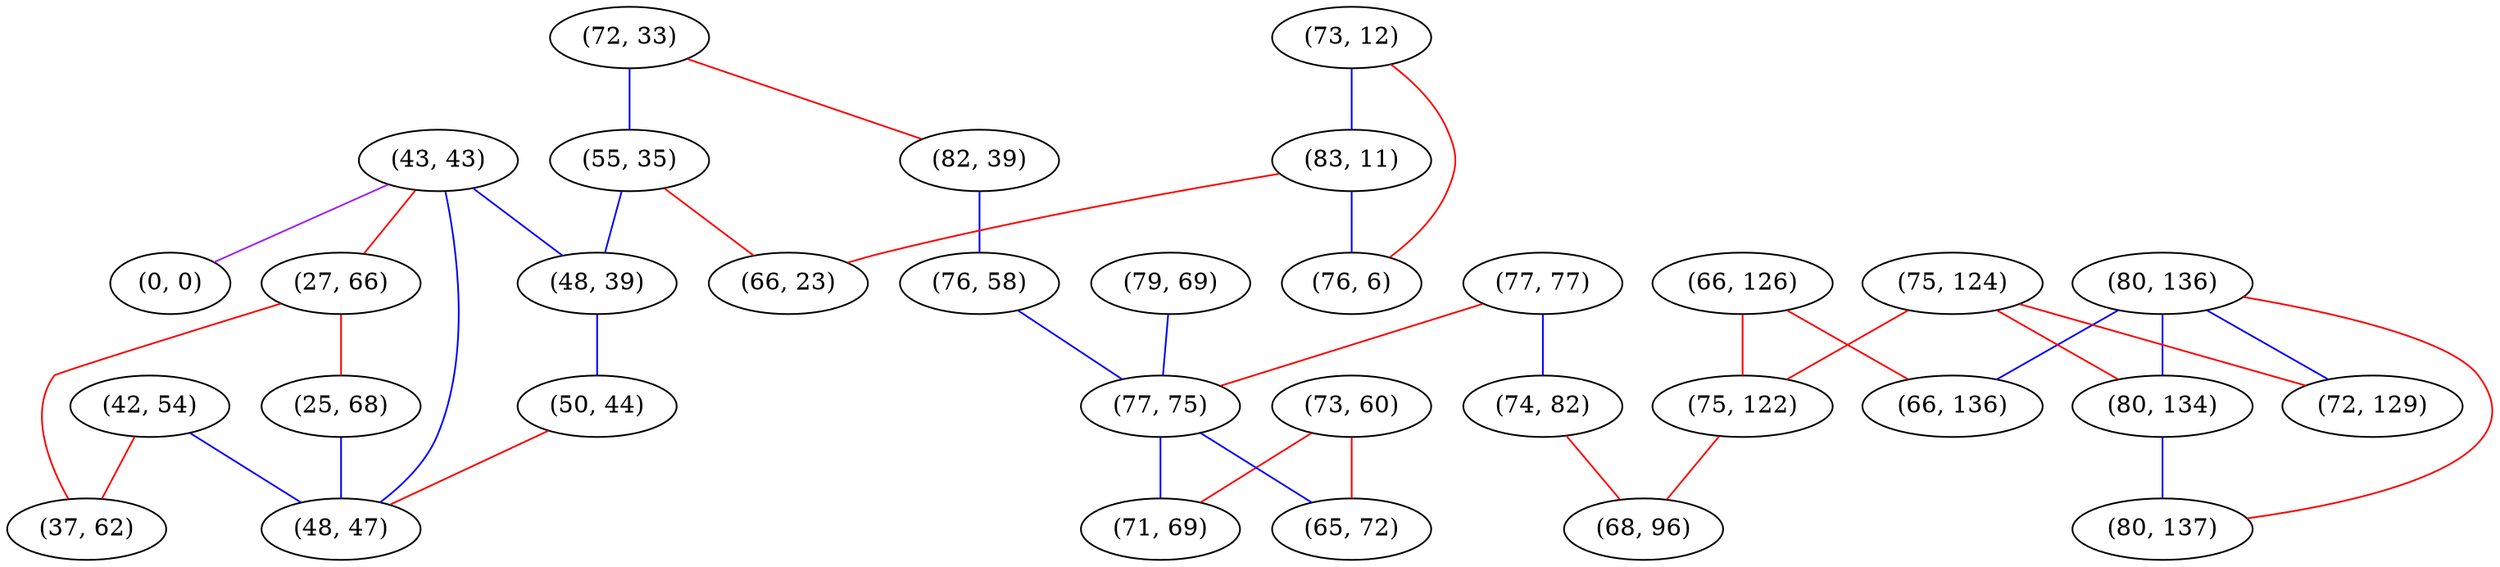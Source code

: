 graph "" {
"(43, 43)";
"(72, 33)";
"(66, 126)";
"(73, 60)";
"(82, 39)";
"(55, 35)";
"(79, 69)";
"(77, 77)";
"(80, 136)";
"(75, 124)";
"(75, 122)";
"(74, 82)";
"(76, 58)";
"(42, 54)";
"(73, 12)";
"(77, 75)";
"(80, 134)";
"(0, 0)";
"(80, 137)";
"(66, 136)";
"(71, 69)";
"(27, 66)";
"(83, 11)";
"(48, 39)";
"(37, 62)";
"(50, 44)";
"(25, 68)";
"(72, 129)";
"(76, 6)";
"(66, 23)";
"(65, 72)";
"(48, 47)";
"(68, 96)";
"(43, 43)" -- "(27, 66)"  [color=red, key=0, weight=1];
"(43, 43)" -- "(0, 0)"  [color=purple, key=0, weight=4];
"(43, 43)" -- "(48, 47)"  [color=blue, key=0, weight=3];
"(43, 43)" -- "(48, 39)"  [color=blue, key=0, weight=3];
"(72, 33)" -- "(82, 39)"  [color=red, key=0, weight=1];
"(72, 33)" -- "(55, 35)"  [color=blue, key=0, weight=3];
"(66, 126)" -- "(66, 136)"  [color=red, key=0, weight=1];
"(66, 126)" -- "(75, 122)"  [color=red, key=0, weight=1];
"(73, 60)" -- "(65, 72)"  [color=red, key=0, weight=1];
"(73, 60)" -- "(71, 69)"  [color=red, key=0, weight=1];
"(82, 39)" -- "(76, 58)"  [color=blue, key=0, weight=3];
"(55, 35)" -- "(66, 23)"  [color=red, key=0, weight=1];
"(55, 35)" -- "(48, 39)"  [color=blue, key=0, weight=3];
"(79, 69)" -- "(77, 75)"  [color=blue, key=0, weight=3];
"(77, 77)" -- "(74, 82)"  [color=blue, key=0, weight=3];
"(77, 77)" -- "(77, 75)"  [color=red, key=0, weight=1];
"(80, 136)" -- "(80, 137)"  [color=red, key=0, weight=1];
"(80, 136)" -- "(66, 136)"  [color=blue, key=0, weight=3];
"(80, 136)" -- "(72, 129)"  [color=blue, key=0, weight=3];
"(80, 136)" -- "(80, 134)"  [color=blue, key=0, weight=3];
"(75, 124)" -- "(72, 129)"  [color=red, key=0, weight=1];
"(75, 124)" -- "(80, 134)"  [color=red, key=0, weight=1];
"(75, 124)" -- "(75, 122)"  [color=red, key=0, weight=1];
"(75, 122)" -- "(68, 96)"  [color=red, key=0, weight=1];
"(74, 82)" -- "(68, 96)"  [color=red, key=0, weight=1];
"(76, 58)" -- "(77, 75)"  [color=blue, key=0, weight=3];
"(42, 54)" -- "(37, 62)"  [color=red, key=0, weight=1];
"(42, 54)" -- "(48, 47)"  [color=blue, key=0, weight=3];
"(73, 12)" -- "(76, 6)"  [color=red, key=0, weight=1];
"(73, 12)" -- "(83, 11)"  [color=blue, key=0, weight=3];
"(77, 75)" -- "(65, 72)"  [color=blue, key=0, weight=3];
"(77, 75)" -- "(71, 69)"  [color=blue, key=0, weight=3];
"(80, 134)" -- "(80, 137)"  [color=blue, key=0, weight=3];
"(27, 66)" -- "(37, 62)"  [color=red, key=0, weight=1];
"(27, 66)" -- "(25, 68)"  [color=red, key=0, weight=1];
"(83, 11)" -- "(66, 23)"  [color=red, key=0, weight=1];
"(83, 11)" -- "(76, 6)"  [color=blue, key=0, weight=3];
"(48, 39)" -- "(50, 44)"  [color=blue, key=0, weight=3];
"(50, 44)" -- "(48, 47)"  [color=red, key=0, weight=1];
"(25, 68)" -- "(48, 47)"  [color=blue, key=0, weight=3];
}
